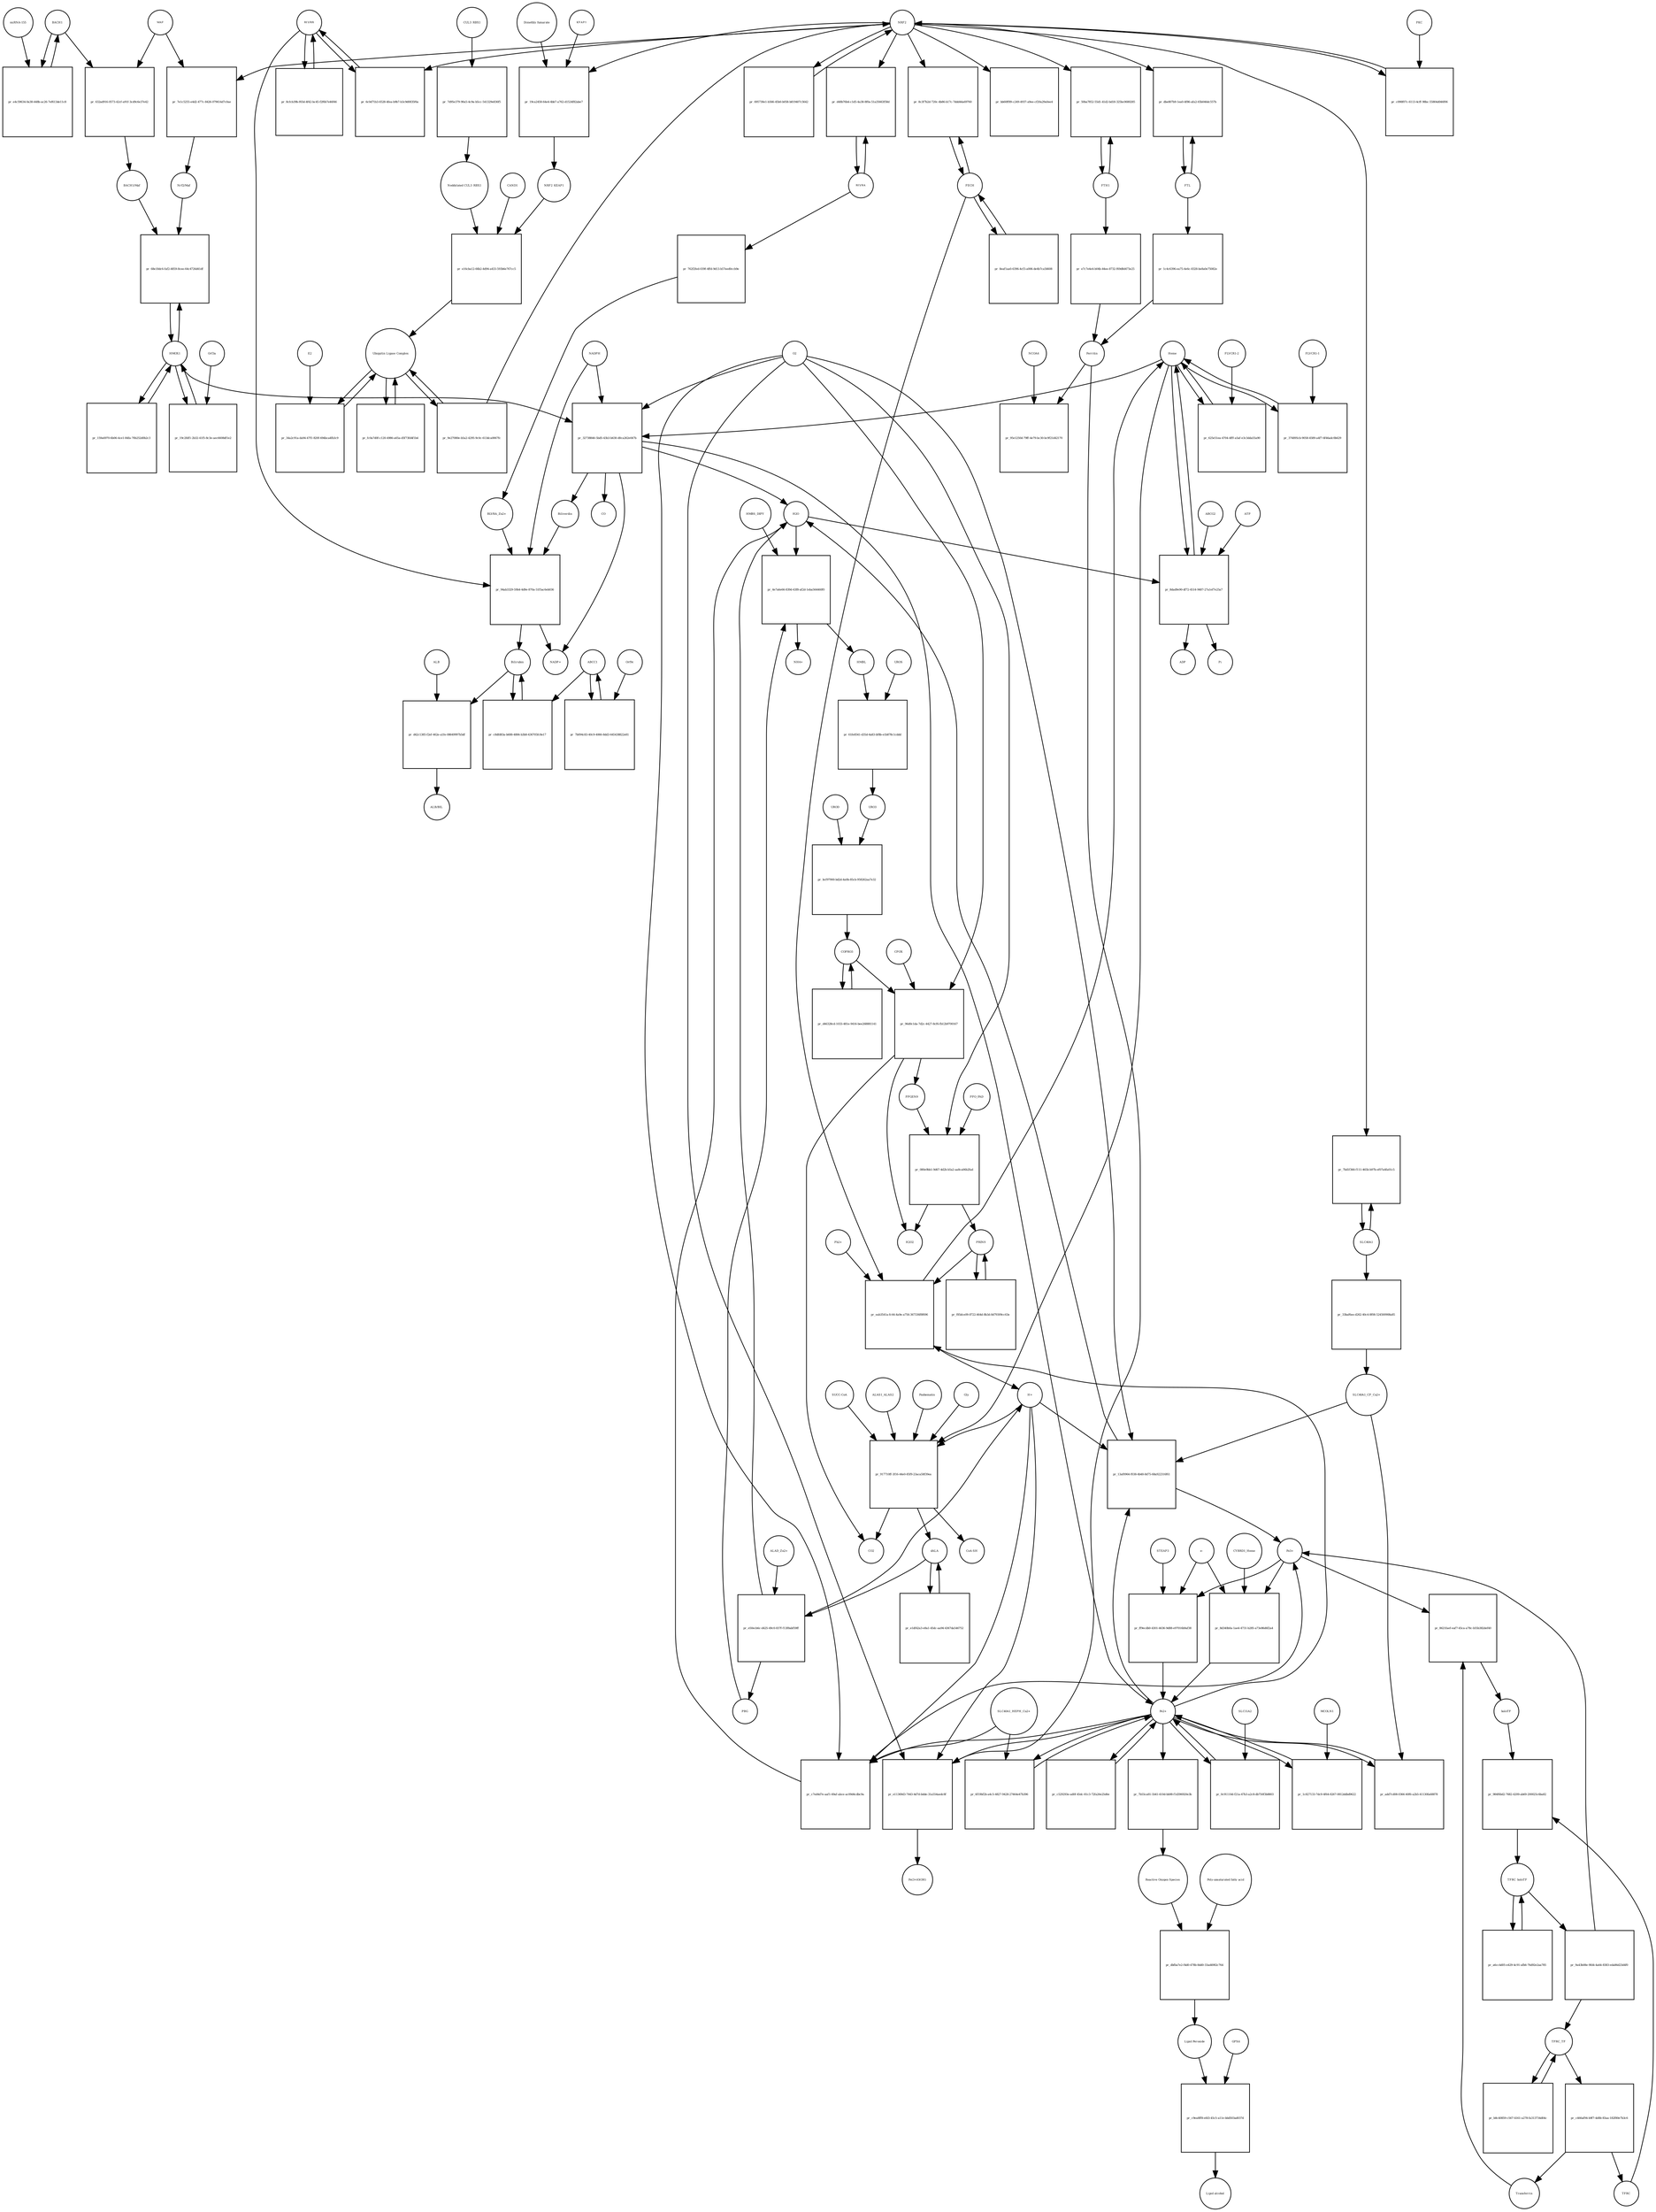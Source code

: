 strict digraph  {
Heme [annotation="urn_miriam_obo.chebi_CHEBI%3A30413", bipartite=0, cls="simple chemical", fontsize=4, label=Heme, shape=circle];
"pr_32738846-5bd5-43b3-b630-d0ca262e047b" [annotation="", bipartite=1, cls=process, fontsize=4, label="pr_32738846-5bd5-43b3-b630-d0ca262e047b", shape=square];
Biliverdin [annotation="urn_miriam_obo.chebi_CHEBI%3A17033", bipartite=0, cls="simple chemical", fontsize=4, label=Biliverdin, shape=circle];
HMOX1 [annotation=urn_miriam_uniprot_P09601, bipartite=0, cls=macromolecule, fontsize=4, label=HMOX1, shape=circle];
O2 [annotation="urn_miriam_obo.chebi_CHEBI%3A15379", bipartite=0, cls="simple chemical", fontsize=4, label=O2, shape=circle];
NADPH [annotation="urn_miriam_obo.chebi_CHEBI%3A16474", bipartite=0, cls="simple chemical", fontsize=4, label=NADPH, shape=circle];
H2O [annotation="urn_miriam_obo.chebi_CHEBI%3A15377", bipartite=0, cls="simple chemical", fontsize=4, label=H2O, shape=circle];
"Fe2+" [annotation="urn_miriam_obo.chebi_CHEBI%3A29033", bipartite=0, cls="simple chemical", fontsize=4, label="Fe2+", shape=circle];
"NADP+" [annotation="urn_miriam_obo.chebi_CHEBI%3A18009", bipartite=0, cls="simple chemical", fontsize=4, label="NADP+", shape=circle];
CO [annotation="urn_miriam_obo.chebi_CHEBI%3A17245", bipartite=0, cls="simple chemical", fontsize=4, label=CO, shape=circle];
"pr_625e51ea-4704-4fff-a5af-e3c3dda55a90" [annotation="", bipartite=1, cls=process, fontsize=4, label="pr_625e51ea-4704-4fff-a5af-e3c3dda55a90", shape=square];
"FLVCR1-2" [annotation=urn_miriam_uniprot_Q9Y5Y0, bipartite=0, cls=macromolecule, fontsize=4, label="FLVCR1-2", shape=circle];
"pr_94ab3329-59b4-4d9e-870a-51f5ac6eb036" [annotation="", bipartite=1, cls=process, fontsize=4, label="pr_94ab3329-59b4-4d9e-870a-51f5ac6eb036", shape=square];
Bilirubin [annotation="urn_miriam_obo.chebi_CHEBI%3A16990", bipartite=0, cls="simple chemical", fontsize=4, label=Bilirubin, shape=circle];
BLVRB [annotation=urn_miriam_uniprot_P30043, bipartite=0, cls=macromolecule, fontsize=4, label=BLVRB, shape=circle];
"BLVRA_Zn2+" [annotation="urn_miriam_obo.chebi_CHEBI%3A29805|urn_miriam_uniprot_P53004", bipartite=0, cls=complex, fontsize=4, label="BLVRA_Zn2+", shape=circle];
"pr_c8dfd83a-b688-4884-b3b8-436705fc8e17" [annotation="", bipartite=1, cls=process, fontsize=4, label="pr_c8dfd83a-b688-4884-b3b8-436705fc8e17", shape=square];
ABCC1 [annotation=urn_miriam_uniprot_P02768, bipartite=0, cls=macromolecule, fontsize=4, label=ABCC1, shape=circle];
"pr_d42c1385-f2ef-462e-a1fe-08649997b5df" [annotation="", bipartite=1, cls=process, fontsize=4, label="pr_d42c1385-f2ef-462e-a1fe-08649997b5df", shape=square];
ALB [annotation=urn_miriam_uniprot_P02768, bipartite=0, cls=macromolecule, fontsize=4, label=ALB, shape=circle];
"ALB/BIL" [annotation="urn_miriam_uniprot_P02768|urn_miriam_obo.chebi_CHEBI%3A16990", bipartite=0, cls=complex, fontsize=4, label="ALB/BIL", shape=circle];
NRF2 [annotation="", bipartite=0, cls=macromolecule, fontsize=4, label=NRF2, shape=circle];
"pr_7e1c5255-e4d2-477c-8426-079614d7c0ae" [annotation="", bipartite=1, cls=process, fontsize=4, label="pr_7e1c5255-e4d2-477c-8426-079614d7c0ae", shape=square];
MAF [annotation=urn_miriam_uniprot_O75444, bipartite=0, cls=macromolecule, fontsize=4, label=MAF, shape=circle];
"Nrf2/Maf" [annotation="", bipartite=0, cls=complex, fontsize=4, label="Nrf2/Maf", shape=circle];
"pr_632ad916-0573-42cf-a91f-3cd9c6e37e42" [annotation="", bipartite=1, cls=process, fontsize=4, label="pr_632ad916-0573-42cf-a91f-3cd9c6e37e42", shape=square];
BACH1 [annotation=urn_miriam_uniprot_O14867, bipartite=0, cls=macromolecule, fontsize=4, label=BACH1, shape=circle];
"BACH1/Maf" [annotation="", bipartite=0, cls=complex, fontsize=4, label="BACH1/Maf", shape=circle];
"pr_e4c59634-0a38-448b-ac26-7ef613de11c8" [annotation="", bipartite=1, cls=process, fontsize=4, label="pr_e4c59634-0a38-448b-ac26-7ef613de11c8", shape=square];
"miRNA-155" [annotation=urn_miriam_ncbigene_406947, bipartite=0, cls="nucleic acid feature", fontsize=4, label="miRNA-155", shape=circle];
"pr_68e18dc6-faf2-4859-8cee-64c4726d41df" [annotation="", bipartite=1, cls=process, fontsize=4, label="pr_68e18dc6-faf2-4859-8cee-64c4726d41df", shape=square];
PRIN9 [annotation="urn_miriam_obo.chebi_CHEBI%3A15430", bipartite=0, cls="simple chemical", fontsize=4, label=PRIN9, shape=circle];
"pr_eab3541a-fc44-4a9e-a756-367336f8f696" [annotation="", bipartite=1, cls=process, fontsize=4, label="pr_eab3541a-fc44-4a9e-a756-367336f8f696", shape=square];
FECH [annotation=urn_miriam_uniprot_P22830, bipartite=0, cls=macromolecule, fontsize=4, label=FECH, shape=circle];
"Pb2+" [annotation="urn_miriam_obo.chebi_CHEBI%3A27889", bipartite=0, cls="simple chemical", fontsize=4, label="Pb2+", shape=circle];
"H+" [annotation="urn_miriam_obo.chebi_CHEBI%3A15378", bipartite=0, cls="simple chemical", fontsize=4, label="H+", shape=circle];
"SUCC-CoA" [annotation="urn_miriam_obo.chebi_CHEBI%3A57292", bipartite=0, cls="simple chemical", fontsize=4, label="SUCC-CoA", shape=circle];
"pr_917710ff-3f16-44e0-85f9-23aca58f39ea" [annotation="", bipartite=1, cls=process, fontsize=4, label="pr_917710ff-3f16-44e0-85f9-23aca58f39ea", shape=square];
dALA [annotation="urn_miriam_obo.chebi_CHEBI%3A356416", bipartite=0, cls="simple chemical", fontsize=4, label=dALA, shape=circle];
ALAS1_ALAS2 [annotation="urn_miriam_uniprot_P13196|urn_miriam_uniprot_P22557", bipartite=0, cls=complex, fontsize=4, label=ALAS1_ALAS2, shape=circle];
Panhematin [annotation="urn_miriam_obo.chebi_CHEBI%3A50385", bipartite=0, cls="simple chemical", fontsize=4, label=Panhematin, shape=circle];
Gly [annotation="urn_miriam_obo.chebi_CHEBI%3A57305", bipartite=0, cls="simple chemical", fontsize=4, label=Gly, shape=circle];
"CoA-SH" [annotation="urn_miriam_obo.chebi_CHEBI%3A15346", bipartite=0, cls="simple chemical", fontsize=4, label="CoA-SH", shape=circle];
CO2 [annotation="urn_miriam_obo.chebi_CHEBI%3A16526", bipartite=0, cls="simple chemical", fontsize=4, label=CO2, shape=circle];
"pr_19ca2458-64e4-4bb7-a762-d1524f82abe7" [annotation="", bipartite=1, cls=process, fontsize=4, label="pr_19ca2458-64e4-4bb7-a762-d1524f82abe7", shape=square];
KEAP1 [annotation=urn_miriam_uniprot_Q14145, bipartite=0, cls=macromolecule, fontsize=4, label=KEAP1, shape=circle];
NRF2_KEAP1 [annotation="urn_miriam_uniprot_Q14145|urn_miriam_uniprot_Q16236", bipartite=0, cls=complex, fontsize=4, label=NRF2_KEAP1, shape=circle];
"Dimethly fumarate" [annotation="urn_miriam_obo.chebi_CHEBI%3A76004", bipartite=0, cls="simple chemical", fontsize=4, label="Dimethly fumarate", shape=circle];
"Ubiquitin Ligase Complex" [annotation="urn_miriam_uniprot_Q14145|urn_miriam_uniprot_Q15843|urn_miriam_uniprot_Q13618|urn_miriam_uniprot_P62877|urn_miriam_uniprot_Q16236|urn_miriam_uniprot_P0CG48|urn_miriam_pubmed_19940261|urn_miriam_interpro_IPR000608", bipartite=0, cls=complex, fontsize=4, label="Ubiquitin Ligase Complex", shape=circle];
"pr_fc0a7d0f-c120-4986-a65a-d5f73fd4f1b4" [annotation="", bipartite=1, cls=process, fontsize=4, label="pr_fc0a7d0f-c120-4986-a65a-d5f73fd4f1b4", shape=square];
"pr_e50ecb6c-d425-49c0-837f-f13f8abf59ff" [annotation="", bipartite=1, cls=process, fontsize=4, label="pr_e50ecb6c-d425-49c0-837f-f13f8abf59ff", shape=square];
PBG [annotation="urn_miriam_obo.chebi_CHEBI%3A58126", bipartite=0, cls="simple chemical", fontsize=4, label=PBG, shape=circle];
"ALAD_Zn2+" [annotation="urn_miriam_uniprot_P13716|urn_miriam_obo.chebi_CHEBI%3A29105", bipartite=0, cls=complex, fontsize=4, label="ALAD_Zn2+", shape=circle];
"pr_4e7a6e66-839d-43f8-af2d-1eba564460f0" [annotation="", bipartite=1, cls=process, fontsize=4, label="pr_4e7a6e66-839d-43f8-af2d-1eba564460f0", shape=square];
HMBL [annotation="urn_miriam_obo.chebi_CHEBI%3A57845", bipartite=0, cls="simple chemical", fontsize=4, label=HMBL, shape=circle];
HMBS_DIPY [annotation="urn_miriam_obo.chebi_CHEBI%3A36319|urn_miriam_uniprot_P08397", bipartite=0, cls=complex, fontsize=4, label=HMBS_DIPY, shape=circle];
"NH4+" [annotation="urn_miriam_obo.chebi_CHEBI%3A28938", bipartite=0, cls="simple chemical", fontsize=4, label="NH4+", shape=circle];
"pr_61fe8541-d35d-4a83-bf8b-e1b878c1cddd" [annotation="", bipartite=1, cls=process, fontsize=4, label="pr_61fe8541-d35d-4a83-bf8b-e1b878c1cddd", shape=square];
URO3 [annotation="urn_miriam_obo.chebi_CHEBI%3A15437", bipartite=0, cls="simple chemical", fontsize=4, label=URO3, shape=circle];
UROS [annotation=urn_miriam_uniprot_P10746, bipartite=0, cls=macromolecule, fontsize=4, label=UROS, shape=circle];
"pr_bcf97900-bd2d-4a0b-85cb-958262aa7e32" [annotation="", bipartite=1, cls=process, fontsize=4, label="pr_bcf97900-bd2d-4a0b-85cb-958262aa7e32", shape=square];
COPRO3 [annotation="urn_miriam_obo.chebi_CHEBI%3A15439", bipartite=0, cls="simple chemical", fontsize=4, label=COPRO3, shape=circle];
UROD [annotation=urn_miriam_uniprot_P06132, bipartite=0, cls=macromolecule, fontsize=4, label=UROD, shape=circle];
"pr_96d0c1da-7d2c-4427-8cf6-fb12b9700167" [annotation="", bipartite=1, cls=process, fontsize=4, label="pr_96d0c1da-7d2c-4427-8cf6-fb12b9700167", shape=square];
PPGEN9 [annotation="urn_miriam_obo.chebi_CHEBI%3A15435", bipartite=0, cls="simple chemical", fontsize=4, label=PPGEN9, shape=circle];
CPOX [annotation=urn_miriam_uniprot_P36551, bipartite=0, cls=macromolecule, fontsize=4, label=CPOX, shape=circle];
H2O2 [annotation="urn_miriam_obo.chebi_CHEBI%3A16240", bipartite=0, cls="simple chemical", fontsize=4, label=H2O2, shape=circle];
"pr_080e9bb1-9d67-4d2b-b5a2-aa8ca06b2fad" [annotation="", bipartite=1, cls=process, fontsize=4, label="pr_080e9bb1-9d67-4d2b-b5a2-aa8ca06b2fad", shape=square];
PPO_FAD [annotation="urn_miriam_obo.chebi_CHEBI%3A16238|urn_miriam_uniprot_P50336", bipartite=0, cls=complex, fontsize=4, label=PPO_FAD, shape=circle];
"pr_695730e1-b566-45b0-b058-b819407c5642" [annotation="", bipartite=1, cls=process, fontsize=4, label="pr_695730e1-b566-45b0-b058-b819407c5642", shape=square];
"pr_e1df42a3-e8a1-45dc-aa94-4367da546752" [annotation="", bipartite=1, cls="uncertain process", fontsize=4, label="pr_e1df42a3-e8a1-45dc-aa94-4367da546752", shape=square];
"pr_d46328cd-1033-481e-9416-bee268881141" [annotation="", bipartite=1, cls="uncertain process", fontsize=4, label="pr_d46328cd-1033-481e-9416-bee268881141", shape=square];
"pr_f85dce09-8722-464d-8b3d-8d79309cc63e" [annotation="", bipartite=1, cls="uncertain process", fontsize=4, label="pr_f85dce09-8722-464d-8b3d-8d79309cc63e", shape=square];
"Poly-unsaturated fatty acid" [annotation="urn_miriam_obo.chebi_CHEBI%3A26208", bipartite=0, cls="simple chemical", fontsize=4, label="Poly-unsaturated fatty acid", shape=circle];
"pr_dbfba7e2-f4d0-478b-8dd0-33ad4982c764" [annotation="", bipartite=1, cls=process, fontsize=4, label="pr_dbfba7e2-f4d0-478b-8dd0-33ad4982c764", shape=square];
"Lipid Peroxide" [annotation="urn_miriam_obo.chebi_CHEBI%3A61051", bipartite=0, cls="simple chemical", fontsize=4, label="Lipid Peroxide", shape=circle];
"Reactive Oxygen Species" [annotation="urn_miriam_obo.chebi_CHEBI%3A26523", bipartite=0, cls="simple chemical", fontsize=4, label="Reactive Oxygen Species", shape=circle];
"pr_e11369d3-7443-4d7d-bdde-31a554aedc8f" [annotation="", bipartite=1, cls=process, fontsize=4, label="pr_e11369d3-7443-4d7d-bdde-31a554aedc8f", shape=square];
"Fe(3+)O(OH)" [annotation="urn_miriam_obo.chebi_CHEBI%3A78619", bipartite=0, cls="simple chemical", fontsize=4, label="Fe(3+)O(OH)", shape=circle];
Ferritin [annotation=urn_miriam_uniprot_P02794, bipartite=0, cls=complex, fontsize=4, label=Ferritin, shape=circle];
"pr_add7cd08-0366-40f6-a2b5-41130fa68878" [annotation="", bipartite=1, cls=process, fontsize=4, label="pr_add7cd08-0366-40f6-a2b5-41130fa68878", shape=square];
"SLC40A1_CP_Cu2+" [annotation="urn_miriam_uniprot_P00450|urn_miriam_uniprot_Q9NP59|urn_miriam_obo.chebi_CHEBI%3A29036", bipartite=0, cls=complex, fontsize=4, label="SLC40A1_CP_Cu2+", shape=circle];
"pr_13af0964-f038-4b48-8d75-68a922316f61" [annotation="", bipartite=1, cls=process, fontsize=4, label="pr_13af0964-f038-4b48-8d75-68a922316f61", shape=square];
"Fe3+" [annotation="urn_miriam_obo.chebi_CHEBI%3A29034", bipartite=0, cls="simple chemical", fontsize=4, label="Fe3+", shape=circle];
SLC40A1 [annotation=urn_miriam_ncbigene_30061, bipartite=0, cls="nucleic acid feature", fontsize=4, label=SLC40A1, shape=circle];
"pr_7bd1f366-f111-465b-b97b-ef07a4fa01c5" [annotation="", bipartite=1, cls=process, fontsize=4, label="pr_7bd1f366-f111-465b-b97b-ef07a4fa01c5", shape=square];
FTH1 [annotation=urn_miriam_ncbigene_2495, bipartite=0, cls="nucleic acid feature", fontsize=4, label=FTH1, shape=circle];
"pr_50ba7852-55d1-41d2-bd18-325bc0680285" [annotation="", bipartite=1, cls=process, fontsize=4, label="pr_50ba7852-55d1-41d2-bd18-325bc0680285", shape=square];
FTL [annotation=urn_miriam_ncbigene_2512, bipartite=0, cls="nucleic acid feature", fontsize=4, label=FTL, shape=circle];
"pr_dbe807b9-1ea0-4f86-afa2-65b046dc557b" [annotation="", bipartite=1, cls=process, fontsize=4, label="pr_dbe807b9-1ea0-4f86-afa2-65b046dc557b", shape=square];
"pr_e7c7e4e4-b04b-44ee-8732-f69d8d473e25" [annotation="", bipartite=1, cls=process, fontsize=4, label="pr_e7c7e4e4-b04b-44ee-8732-f69d8d473e25", shape=square];
"pr_1c4c6396-ea75-4e6c-8328-be8a0e75082e" [annotation="", bipartite=1, cls=process, fontsize=4, label="pr_1c4c6396-ea75-4e6c-8328-be8a0e75082e", shape=square];
"pr_8c3f7b2d-720c-4b86-b17c-7ddd44a69760" [annotation="", bipartite=1, cls=process, fontsize=4, label="pr_8c3f7b2d-720c-4b86-b17c-7ddd44a69760", shape=square];
"pr_8eaf1aa0-6396-4cf3-a006-de4b7ca56608" [annotation="", bipartite=1, cls=process, fontsize=4, label="pr_8eaf1aa0-6396-4cf3-a006-de4b7ca56608", shape=square];
"pr_159a6970-6b06-4ce1-84fa-70b252d0b2c3" [annotation="", bipartite=1, cls=process, fontsize=4, label="pr_159a6970-6b06-4ce1-84fa-70b252d0b2c3", shape=square];
BLVRA [annotation=urn_miriam_ncbigene_644, bipartite=0, cls="nucleic acid feature", fontsize=4, label=BLVRA, shape=circle];
"pr_d48b76b4-c1d5-4a38-8f0a-51a35663f58d" [annotation="", bipartite=1, cls=process, fontsize=4, label="pr_d48b76b4-c1d5-4a38-8f0a-51a35663f58d", shape=square];
"pr_6c0d71b3-6528-4fea-b9b7-b3c9d0835f6a" [annotation="", bipartite=1, cls=process, fontsize=4, label="pr_6c0d71b3-6528-4fea-b9b7-b3c9d0835f6a", shape=square];
"pr_8cfcb39b-f65d-4f42-bc45-f2f6b7e46f46" [annotation="", bipartite=1, cls=process, fontsize=4, label="pr_8cfcb39b-f65d-4f42-bc45-f2f6b7e46f46", shape=square];
"pr_762f2fed-039f-4ffd-9d13-b57eed0ccb9e" [annotation="", bipartite=1, cls=process, fontsize=4, label="pr_762f2fed-039f-4ffd-9d13-b57eed0ccb9e", shape=square];
"pr_33baf6ee-d262-40c4-8f08-524500908a85" [annotation="", bipartite=1, cls=process, fontsize=4, label="pr_33baf6ee-d262-40c4-8f08-524500908a85", shape=square];
"pr_95e1250d-79ff-4e79-bc30-bc9f21d42170" [annotation="", bipartite=1, cls=process, fontsize=4, label="pr_95e1250d-79ff-4e79-bc30-bc9f21d42170", shape=square];
NCOA4 [annotation=urn_miriam_uniprot_Q13772, bipartite=0, cls=macromolecule, fontsize=4, label=NCOA4, shape=circle];
"pr_8d340b0a-1ae4-4731-b285-a73e86d6f2a4" [annotation="", bipartite=1, cls=process, fontsize=4, label="pr_8d340b0a-1ae4-4731-b285-a73e86d6f2a4", shape=square];
CYBRD1_Heme [annotation="urn_miriam_uniprot_Q53TN4|urn_miriam_obo.chebi_CHEBI%3A30413", bipartite=0, cls=complex, fontsize=4, label=CYBRD1_Heme, shape=circle];
"e-" [annotation="urn_miriam_obo.chebi_CHEBI%3A10545", bipartite=0, cls="simple chemical", fontsize=4, label="e-", shape=circle];
"pr_0c91110d-f21a-47b3-a2c8-db750f3b8803" [annotation="", bipartite=1, cls=process, fontsize=4, label="pr_0c91110d-f21a-47b3-a2c8-db750f3b8803", shape=square];
SLC11A2 [annotation=urn_miriam_uniprot_P49281, bipartite=0, cls=macromolecule, fontsize=4, label=SLC11A2, shape=circle];
"pr_c9ea8ff8-efd3-45c5-a11e-bbd503ad037d" [annotation="", bipartite=1, cls=process, fontsize=4, label="pr_c9ea8ff8-efd3-45c5-a11e-bbd503ad037d", shape=square];
"Lipid alcohol" [annotation="urn_miriam_obo.chebi_CHEBI%3A24026", bipartite=0, cls="simple chemical", fontsize=4, label="Lipid alcohol", shape=circle];
GPX4 [annotation=urn_miriam_uniprot_P36969, bipartite=0, cls=macromolecule, fontsize=4, label=GPX4, shape=circle];
"pr_19c2fdf1-2b32-41f5-8c3e-aec6608df1e2" [annotation="", bipartite=1, cls=process, fontsize=4, label="pr_19c2fdf1-2b32-41f5-8c3e-aec6608df1e2", shape=square];
Orf3a [annotation=urn_miriam_ncbiprotein_BCD58754, bipartite=0, cls=macromolecule, fontsize=4, label=Orf3a, shape=circle];
"pr_7b55ca81-1b41-410d-bb98-f1d396920e3b" [annotation="", bipartite=1, cls=process, fontsize=4, label="pr_7b55ca81-1b41-410d-bb98-f1d396920e3b", shape=square];
"pr_7b094c83-40c9-4066-8dd3-445438822e81" [annotation="", bipartite=1, cls=process, fontsize=4, label="pr_7b094c83-40c9-4066-8dd3-445438822e81", shape=square];
Orf9c [annotation="", bipartite=0, cls=macromolecule, fontsize=4, label=Orf9c, shape=circle];
CUL3_RBX1 [annotation="urn_miriam_uniprot_Q13618|urn_miriam_uniprot_P62877", bipartite=0, cls=complex, fontsize=4, label=CUL3_RBX1, shape=circle];
"pr_7d95e379-90a5-4c9a-b5cc-541329e836f5" [annotation="", bipartite=1, cls=process, fontsize=4, label="pr_7d95e379-90a5-4c9a-b5cc-541329e836f5", shape=square];
"Neddylated CUL3_RBX1" [annotation="urn_miriam_uniprot_Q15843|urn_miriam_uniprot_Q13618|urn_miriam_uniprot_P62877", bipartite=0, cls=complex, fontsize=4, label="Neddylated CUL3_RBX1", shape=circle];
"pr_bb60ff89-c249-4937-a9ee-cf20a29a0ee4" [annotation="", bipartite=1, cls=process, fontsize=4, label="pr_bb60ff89-c249-4937-a9ee-cf20a29a0ee4", shape=square];
"pr_e16cba12-66b2-4d94-a433-593b6e767cc5" [annotation="", bipartite=1, cls=process, fontsize=4, label="pr_e16cba12-66b2-4d94-a433-593b6e767cc5", shape=square];
CAND1 [annotation=urn_miriam_uniprot_Q86VP6, bipartite=0, cls=macromolecule, fontsize=4, label=CAND1, shape=circle];
E2 [annotation=urn_miriam_interpro_IPR000608, bipartite=0, cls=macromolecule, fontsize=4, label=E2, shape=circle];
"pr_34a2c91a-da94-47f1-820f-694bca4fb3c9" [annotation="", bipartite=1, cls=process, fontsize=4, label="pr_34a2c91a-da94-47f1-820f-694bca4fb3c9", shape=square];
"pr_c098f07c-6113-4cff-98bc-55804d046f06" [annotation="", bipartite=1, cls=process, fontsize=4, label="pr_c098f07c-6113-4cff-98bc-55804d046f06", shape=square];
PKC [annotation="urn_miriam_pubmed_12198130|urn_miriam_interpro_IPR012233", bipartite=0, cls=macromolecule, fontsize=4, label=PKC, shape=circle];
"pr_374895cb-9058-4589-a4f7-6f46adc0b629" [annotation="", bipartite=1, cls=process, fontsize=4, label="pr_374895cb-9058-4589-a4f7-6f46adc0b629", shape=square];
"FLVCR1-1" [annotation=urn_miriam_uniprot_Q9Y5Y0, bipartite=0, cls=macromolecule, fontsize=4, label="FLVCR1-1", shape=circle];
"pr_8dad9e90-df72-4514-9487-27a1ef7e25a7" [annotation="", bipartite=1, cls=process, fontsize=4, label="pr_8dad9e90-df72-4514-9487-27a1ef7e25a7", shape=square];
ABCG2 [annotation=urn_miriam_uniprot_Q9UNQ0, bipartite=0, cls="macromolecule multimer", fontsize=4, label=ABCG2, shape=circle];
ATP [annotation="urn_miriam_obo.chebi_CHEBI%3A30616", bipartite=0, cls="simple chemical", fontsize=4, label=ATP, shape=circle];
Pi [annotation="urn_miriam_obo.chebi_CHEBI%3A18367", bipartite=0, cls="simple chemical", fontsize=4, label=Pi, shape=circle];
ADP [annotation="urn_miriam_obo.chebi_CHEBI%3A456216", bipartite=0, cls="simple chemical", fontsize=4, label=ADP, shape=circle];
"pr_6f19bf2b-a4c5-4827-9428-27464e47b396" [annotation="", bipartite=1, cls=process, fontsize=4, label="pr_6f19bf2b-a4c5-4827-9428-27464e47b396", shape=square];
"SLC40A1_HEPH_Cu2+" [annotation="urn_miriam_uniprot_Q9BQS7|urn_miriam_uniprot_Q9NP59|urn_miriam_obo.chebi_CHEBI%3A28694", bipartite=0, cls=complex, fontsize=4, label="SLC40A1_HEPH_Cu2+", shape=circle];
"pr_c7ed4d7e-aaf1-49af-abce-ac09d4cdbc9a" [annotation="", bipartite=1, cls=process, fontsize=4, label="pr_c7ed4d7e-aaf1-49af-abce-ac09d4cdbc9a", shape=square];
"pr_8621faef-eaf7-45ca-a78c-b55b382def40" [annotation="", bipartite=1, cls=process, fontsize=4, label="pr_8621faef-eaf7-45ca-a78c-b55b382def40", shape=square];
Transferrin [annotation=urn_miriam_uniprot_P02787, bipartite=0, cls=macromolecule, fontsize=4, label=Transferrin, shape=circle];
holoTF [annotation="urn_miriam_uniprot_P02787|urn_miriam_obo.chebi_CHEBI%3A29034", bipartite=0, cls=complex, fontsize=4, label=holoTF, shape=circle];
TFRC [annotation=urn_miriam_uniprot_P02786, bipartite=0, cls="macromolecule multimer", fontsize=4, label=TFRC, shape=circle];
"pr_984f6bd2-7682-4209-ab69-200025c6ba82" [annotation="", bipartite=1, cls=process, fontsize=4, label="pr_984f6bd2-7682-4209-ab69-200025c6ba82", shape=square];
TFRC_holoTF [annotation="urn_miriam_uniprot_P02787|urn_miriam_obo.chebi_CHEBI%3A29034|urn_miriam_uniprot_P02786", bipartite=0, cls=complex, fontsize=4, label=TFRC_holoTF, shape=circle];
"pr_a6cc4d05-e429-4c91-afb6-76d92e2aa785" [annotation="", bipartite=1, cls=process, fontsize=4, label="pr_a6cc4d05-e429-4c91-afb6-76d92e2aa785", shape=square];
"pr_9a43b08e-9fd4-4a64-8383-eda86d23d4f0" [annotation="", bipartite=1, cls=process, fontsize=4, label="pr_9a43b08e-9fd4-4a64-8383-eda86d23d4f0", shape=square];
TFRC_TF [annotation="urn_miriam_uniprot_P02787|urn_miriam_uniprot_P02786", bipartite=0, cls=complex, fontsize=4, label=TFRC_TF, shape=circle];
"pr_ff9ecdb0-4301-4636-9d88-e97016b9af38" [annotation="", bipartite=1, cls=process, fontsize=4, label="pr_ff9ecdb0-4301-4636-9d88-e97016b9af38", shape=square];
STEAP3 [annotation=urn_miriam_uniprot_Q658P3, bipartite=0, cls=macromolecule, fontsize=4, label=STEAP3, shape=circle];
"pr_1c827133-7dc9-4f64-8267-0812ddbd9622" [annotation="", bipartite=1, cls=process, fontsize=4, label="pr_1c827133-7dc9-4f64-8267-0812ddbd9622", shape=square];
MCOLN1 [annotation=urn_miriam_uniprot_Q9GZU1, bipartite=0, cls=macromolecule, fontsize=4, label=MCOLN1, shape=circle];
"pr_c529293e-ad0f-45dc-81c3-72fa26e25d6e" [annotation="", bipartite=1, cls=process, fontsize=4, label="pr_c529293e-ad0f-45dc-81c3-72fa26e25d6e", shape=square];
"pr_b8c40859-c567-4161-a278-fa313734d04c" [annotation="", bipartite=1, cls=process, fontsize=4, label="pr_b8c40859-c567-4161-a278-fa313734d04c", shape=square];
"pr_c466af94-b9f7-4d0b-83aa-182f80e7b3c6" [annotation="", bipartite=1, cls=process, fontsize=4, label="pr_c466af94-b9f7-4d0b-83aa-182f80e7b3c6", shape=square];
"pr_9e27080e-b5a2-4295-9c0c-613dca0067fc" [annotation="", bipartite=1, cls=process, fontsize=4, label="pr_9e27080e-b5a2-4295-9c0c-613dca0067fc", shape=square];
Heme -> "pr_32738846-5bd5-43b3-b630-d0ca262e047b"  [annotation="", interaction_type=consumption];
Heme -> "pr_625e51ea-4704-4fff-a5af-e3c3dda55a90"  [annotation="", interaction_type=consumption];
Heme -> "pr_917710ff-3f16-44e0-85f9-23aca58f39ea"  [annotation=urn_miriam_pubmed_25446301, interaction_type=inhibition];
Heme -> "pr_374895cb-9058-4589-a4f7-6f46adc0b629"  [annotation="", interaction_type=consumption];
Heme -> "pr_8dad9e90-df72-4514-9487-27a1ef7e25a7"  [annotation="", interaction_type=consumption];
"pr_32738846-5bd5-43b3-b630-d0ca262e047b" -> Biliverdin  [annotation="", interaction_type=production];
"pr_32738846-5bd5-43b3-b630-d0ca262e047b" -> H2O  [annotation="", interaction_type=production];
"pr_32738846-5bd5-43b3-b630-d0ca262e047b" -> "Fe2+"  [annotation="", interaction_type=production];
"pr_32738846-5bd5-43b3-b630-d0ca262e047b" -> "NADP+"  [annotation="", interaction_type=production];
"pr_32738846-5bd5-43b3-b630-d0ca262e047b" -> CO  [annotation="", interaction_type=production];
Biliverdin -> "pr_94ab3329-59b4-4d9e-870a-51f5ac6eb036"  [annotation="", interaction_type=consumption];
HMOX1 -> "pr_32738846-5bd5-43b3-b630-d0ca262e047b"  [annotation="", interaction_type=catalysis];
HMOX1 -> "pr_68e18dc6-faf2-4859-8cee-64c4726d41df"  [annotation="", interaction_type=consumption];
HMOX1 -> "pr_159a6970-6b06-4ce1-84fa-70b252d0b2c3"  [annotation="", interaction_type=consumption];
HMOX1 -> "pr_19c2fdf1-2b32-41f5-8c3e-aec6608df1e2"  [annotation="", interaction_type=consumption];
O2 -> "pr_32738846-5bd5-43b3-b630-d0ca262e047b"  [annotation="", interaction_type=consumption];
O2 -> "pr_96d0c1da-7d2c-4427-8cf6-fb12b9700167"  [annotation="", interaction_type=consumption];
O2 -> "pr_080e9bb1-9d67-4d2b-b5a2-aa8ca06b2fad"  [annotation="", interaction_type=consumption];
O2 -> "pr_e11369d3-7443-4d7d-bdde-31a554aedc8f"  [annotation="", interaction_type=consumption];
O2 -> "pr_13af0964-f038-4b48-8d75-68a922316f61"  [annotation="", interaction_type=consumption];
O2 -> "pr_c7ed4d7e-aaf1-49af-abce-ac09d4cdbc9a"  [annotation="", interaction_type=consumption];
NADPH -> "pr_32738846-5bd5-43b3-b630-d0ca262e047b"  [annotation="", interaction_type=consumption];
NADPH -> "pr_94ab3329-59b4-4d9e-870a-51f5ac6eb036"  [annotation="", interaction_type=consumption];
H2O -> "pr_4e7a6e66-839d-43f8-af2d-1eba564460f0"  [annotation="", interaction_type=consumption];
H2O -> "pr_8dad9e90-df72-4514-9487-27a1ef7e25a7"  [annotation="", interaction_type=consumption];
"Fe2+" -> "pr_eab3541a-fc44-4a9e-a756-367336f8f696"  [annotation="", interaction_type=consumption];
"Fe2+" -> "pr_e11369d3-7443-4d7d-bdde-31a554aedc8f"  [annotation="", interaction_type=consumption];
"Fe2+" -> "pr_add7cd08-0366-40f6-a2b5-41130fa68878"  [annotation="", interaction_type=consumption];
"Fe2+" -> "pr_13af0964-f038-4b48-8d75-68a922316f61"  [annotation="", interaction_type=consumption];
"Fe2+" -> "pr_0c91110d-f21a-47b3-a2c8-db750f3b8803"  [annotation="", interaction_type=consumption];
"Fe2+" -> "pr_7b55ca81-1b41-410d-bb98-f1d396920e3b"  [annotation="urn_miriam_pubmed_26794443|urn_miriam_pubmed_30692038", interaction_type=catalysis];
"Fe2+" -> "pr_6f19bf2b-a4c5-4827-9428-27464e47b396"  [annotation="", interaction_type=consumption];
"Fe2+" -> "pr_c7ed4d7e-aaf1-49af-abce-ac09d4cdbc9a"  [annotation="", interaction_type=consumption];
"Fe2+" -> "pr_1c827133-7dc9-4f64-8267-0812ddbd9622"  [annotation="", interaction_type=consumption];
"Fe2+" -> "pr_c529293e-ad0f-45dc-81c3-72fa26e25d6e"  [annotation="", interaction_type=consumption];
"pr_625e51ea-4704-4fff-a5af-e3c3dda55a90" -> Heme  [annotation="", interaction_type=production];
"FLVCR1-2" -> "pr_625e51ea-4704-4fff-a5af-e3c3dda55a90"  [annotation="", interaction_type=catalysis];
"pr_94ab3329-59b4-4d9e-870a-51f5ac6eb036" -> Bilirubin  [annotation="", interaction_type=production];
"pr_94ab3329-59b4-4d9e-870a-51f5ac6eb036" -> "NADP+"  [annotation="", interaction_type=production];
Bilirubin -> "pr_c8dfd83a-b688-4884-b3b8-436705fc8e17"  [annotation="", interaction_type=consumption];
Bilirubin -> "pr_d42c1385-f2ef-462e-a1fe-08649997b5df"  [annotation="", interaction_type=consumption];
BLVRB -> "pr_94ab3329-59b4-4d9e-870a-51f5ac6eb036"  [annotation="", interaction_type=catalysis];
BLVRB -> "pr_6c0d71b3-6528-4fea-b9b7-b3c9d0835f6a"  [annotation="", interaction_type=consumption];
BLVRB -> "pr_8cfcb39b-f65d-4f42-bc45-f2f6b7e46f46"  [annotation="", interaction_type=consumption];
"BLVRA_Zn2+" -> "pr_94ab3329-59b4-4d9e-870a-51f5ac6eb036"  [annotation="", interaction_type=catalysis];
"pr_c8dfd83a-b688-4884-b3b8-436705fc8e17" -> Bilirubin  [annotation="", interaction_type=production];
ABCC1 -> "pr_c8dfd83a-b688-4884-b3b8-436705fc8e17"  [annotation="", interaction_type=catalysis];
ABCC1 -> "pr_7b094c83-40c9-4066-8dd3-445438822e81"  [annotation="", interaction_type=consumption];
"pr_d42c1385-f2ef-462e-a1fe-08649997b5df" -> "ALB/BIL"  [annotation="", interaction_type=production];
ALB -> "pr_d42c1385-f2ef-462e-a1fe-08649997b5df"  [annotation="", interaction_type=consumption];
NRF2 -> "pr_7e1c5255-e4d2-477c-8426-079614d7c0ae"  [annotation="", interaction_type=consumption];
NRF2 -> "pr_19ca2458-64e4-4bb7-a762-d1524f82abe7"  [annotation="", interaction_type=consumption];
NRF2 -> "pr_695730e1-b566-45b0-b058-b819407c5642"  [annotation="", interaction_type=consumption];
NRF2 -> "pr_7bd1f366-f111-465b-b97b-ef07a4fa01c5"  [annotation=urn_miriam_pubmed_30692038, interaction_type=catalysis];
NRF2 -> "pr_50ba7852-55d1-41d2-bd18-325bc0680285"  [annotation=urn_miriam_pubmed_30692038, interaction_type=catalysis];
NRF2 -> "pr_dbe807b9-1ea0-4f86-afa2-65b046dc557b"  [annotation=urn_miriam_pubmed_30692038, interaction_type=catalysis];
NRF2 -> "pr_8c3f7b2d-720c-4b86-b17c-7ddd44a69760"  [annotation="urn_miriam_pubmed_30692038|urn_miriam_pubmed_23766848", interaction_type=catalysis];
NRF2 -> "pr_d48b76b4-c1d5-4a38-8f0a-51a35663f58d"  [annotation=urn_miriam_pubmed_30692038, interaction_type=catalysis];
NRF2 -> "pr_6c0d71b3-6528-4fea-b9b7-b3c9d0835f6a"  [annotation=urn_miriam_pubmed_30692038, interaction_type=catalysis];
NRF2 -> "pr_bb60ff89-c249-4937-a9ee-cf20a29a0ee4"  [annotation="", interaction_type=consumption];
NRF2 -> "pr_c098f07c-6113-4cff-98bc-55804d046f06"  [annotation="", interaction_type=consumption];
"pr_7e1c5255-e4d2-477c-8426-079614d7c0ae" -> "Nrf2/Maf"  [annotation="", interaction_type=production];
MAF -> "pr_7e1c5255-e4d2-477c-8426-079614d7c0ae"  [annotation="", interaction_type=consumption];
MAF -> "pr_632ad916-0573-42cf-a91f-3cd9c6e37e42"  [annotation="", interaction_type=consumption];
"Nrf2/Maf" -> "pr_68e18dc6-faf2-4859-8cee-64c4726d41df"  [annotation="urn_miriam_pubmed_10473555|urn_miriam_pubmed_31827672|urn_miriam_pubmed_30692038|urn_miriam_pubmed_29717933", interaction_type=catalysis];
"pr_632ad916-0573-42cf-a91f-3cd9c6e37e42" -> "BACH1/Maf"  [annotation="", interaction_type=production];
BACH1 -> "pr_632ad916-0573-42cf-a91f-3cd9c6e37e42"  [annotation="", interaction_type=consumption];
BACH1 -> "pr_e4c59634-0a38-448b-ac26-7ef613de11c8"  [annotation="", interaction_type=consumption];
"BACH1/Maf" -> "pr_68e18dc6-faf2-4859-8cee-64c4726d41df"  [annotation="urn_miriam_pubmed_10473555|urn_miriam_pubmed_31827672|urn_miriam_pubmed_30692038|urn_miriam_pubmed_29717933", interaction_type=inhibition];
"pr_e4c59634-0a38-448b-ac26-7ef613de11c8" -> BACH1  [annotation="", interaction_type=production];
"miRNA-155" -> "pr_e4c59634-0a38-448b-ac26-7ef613de11c8"  [annotation="urn_miriam_pubmed_28082120|urn_miriam_pubmed_21982894", interaction_type=inhibition];
"pr_68e18dc6-faf2-4859-8cee-64c4726d41df" -> HMOX1  [annotation="", interaction_type=production];
PRIN9 -> "pr_eab3541a-fc44-4a9e-a756-367336f8f696"  [annotation="", interaction_type=consumption];
PRIN9 -> "pr_f85dce09-8722-464d-8b3d-8d79309cc63e"  [annotation="", interaction_type=consumption];
"pr_eab3541a-fc44-4a9e-a756-367336f8f696" -> Heme  [annotation="", interaction_type=production];
"pr_eab3541a-fc44-4a9e-a756-367336f8f696" -> "H+"  [annotation="", interaction_type=production];
FECH -> "pr_eab3541a-fc44-4a9e-a756-367336f8f696"  [annotation="", interaction_type=catalysis];
FECH -> "pr_8c3f7b2d-720c-4b86-b17c-7ddd44a69760"  [annotation="", interaction_type=consumption];
FECH -> "pr_8eaf1aa0-6396-4cf3-a006-de4b7ca56608"  [annotation="", interaction_type=consumption];
"Pb2+" -> "pr_eab3541a-fc44-4a9e-a756-367336f8f696"  [annotation="", interaction_type=inhibition];
"H+" -> "pr_917710ff-3f16-44e0-85f9-23aca58f39ea"  [annotation="", interaction_type=consumption];
"H+" -> "pr_e11369d3-7443-4d7d-bdde-31a554aedc8f"  [annotation="", interaction_type=consumption];
"H+" -> "pr_13af0964-f038-4b48-8d75-68a922316f61"  [annotation="", interaction_type=consumption];
"H+" -> "pr_c7ed4d7e-aaf1-49af-abce-ac09d4cdbc9a"  [annotation="", interaction_type=consumption];
"SUCC-CoA" -> "pr_917710ff-3f16-44e0-85f9-23aca58f39ea"  [annotation="", interaction_type=consumption];
"pr_917710ff-3f16-44e0-85f9-23aca58f39ea" -> dALA  [annotation="", interaction_type=production];
"pr_917710ff-3f16-44e0-85f9-23aca58f39ea" -> "CoA-SH"  [annotation="", interaction_type=production];
"pr_917710ff-3f16-44e0-85f9-23aca58f39ea" -> CO2  [annotation="", interaction_type=production];
dALA -> "pr_e50ecb6c-d425-49c0-837f-f13f8abf59ff"  [annotation="", interaction_type=consumption];
dALA -> "pr_e1df42a3-e8a1-45dc-aa94-4367da546752"  [annotation="", interaction_type=consumption];
ALAS1_ALAS2 -> "pr_917710ff-3f16-44e0-85f9-23aca58f39ea"  [annotation=urn_miriam_pubmed_25446301, interaction_type=catalysis];
Panhematin -> "pr_917710ff-3f16-44e0-85f9-23aca58f39ea"  [annotation=urn_miriam_pubmed_25446301, interaction_type=inhibition];
Gly -> "pr_917710ff-3f16-44e0-85f9-23aca58f39ea"  [annotation="", interaction_type=consumption];
"pr_19ca2458-64e4-4bb7-a762-d1524f82abe7" -> NRF2_KEAP1  [annotation="", interaction_type=production];
KEAP1 -> "pr_19ca2458-64e4-4bb7-a762-d1524f82abe7"  [annotation="", interaction_type=consumption];
NRF2_KEAP1 -> "pr_e16cba12-66b2-4d94-a433-593b6e767cc5"  [annotation="", interaction_type=consumption];
"Dimethly fumarate" -> "pr_19ca2458-64e4-4bb7-a762-d1524f82abe7"  [annotation="urn_miriam_pubmed_15282312|urn_miriam_pubmed_20486766|urn_miriam_pubmed_31692987|urn_miriam_pubmed_15572695|urn_miriam_pubmed_32132672", interaction_type=inhibition];
"Ubiquitin Ligase Complex" -> "pr_fc0a7d0f-c120-4986-a65a-d5f73fd4f1b4"  [annotation="", interaction_type=consumption];
"Ubiquitin Ligase Complex" -> "pr_34a2c91a-da94-47f1-820f-694bca4fb3c9"  [annotation="", interaction_type=consumption];
"Ubiquitin Ligase Complex" -> "pr_9e27080e-b5a2-4295-9c0c-613dca0067fc"  [annotation="", interaction_type=consumption];
"pr_fc0a7d0f-c120-4986-a65a-d5f73fd4f1b4" -> "Ubiquitin Ligase Complex"  [annotation="", interaction_type=production];
"pr_e50ecb6c-d425-49c0-837f-f13f8abf59ff" -> PBG  [annotation="", interaction_type=production];
"pr_e50ecb6c-d425-49c0-837f-f13f8abf59ff" -> "H+"  [annotation="", interaction_type=production];
"pr_e50ecb6c-d425-49c0-837f-f13f8abf59ff" -> H2O  [annotation="", interaction_type=production];
PBG -> "pr_4e7a6e66-839d-43f8-af2d-1eba564460f0"  [annotation="", interaction_type=consumption];
"ALAD_Zn2+" -> "pr_e50ecb6c-d425-49c0-837f-f13f8abf59ff"  [annotation="", interaction_type=catalysis];
"pr_4e7a6e66-839d-43f8-af2d-1eba564460f0" -> HMBL  [annotation="", interaction_type=production];
"pr_4e7a6e66-839d-43f8-af2d-1eba564460f0" -> "NH4+"  [annotation="", interaction_type=production];
HMBL -> "pr_61fe8541-d35d-4a83-bf8b-e1b878c1cddd"  [annotation="", interaction_type=consumption];
HMBS_DIPY -> "pr_4e7a6e66-839d-43f8-af2d-1eba564460f0"  [annotation="", interaction_type=catalysis];
"pr_61fe8541-d35d-4a83-bf8b-e1b878c1cddd" -> URO3  [annotation="", interaction_type=production];
URO3 -> "pr_bcf97900-bd2d-4a0b-85cb-958262aa7e32"  [annotation="", interaction_type=consumption];
UROS -> "pr_61fe8541-d35d-4a83-bf8b-e1b878c1cddd"  [annotation="", interaction_type=catalysis];
"pr_bcf97900-bd2d-4a0b-85cb-958262aa7e32" -> COPRO3  [annotation="", interaction_type=production];
COPRO3 -> "pr_96d0c1da-7d2c-4427-8cf6-fb12b9700167"  [annotation="", interaction_type=consumption];
COPRO3 -> "pr_d46328cd-1033-481e-9416-bee268881141"  [annotation="", interaction_type=consumption];
UROD -> "pr_bcf97900-bd2d-4a0b-85cb-958262aa7e32"  [annotation="", interaction_type=catalysis];
"pr_96d0c1da-7d2c-4427-8cf6-fb12b9700167" -> PPGEN9  [annotation="", interaction_type=production];
"pr_96d0c1da-7d2c-4427-8cf6-fb12b9700167" -> CO2  [annotation="", interaction_type=production];
"pr_96d0c1da-7d2c-4427-8cf6-fb12b9700167" -> H2O2  [annotation="", interaction_type=production];
PPGEN9 -> "pr_080e9bb1-9d67-4d2b-b5a2-aa8ca06b2fad"  [annotation="", interaction_type=consumption];
CPOX -> "pr_96d0c1da-7d2c-4427-8cf6-fb12b9700167"  [annotation="", interaction_type=catalysis];
"pr_080e9bb1-9d67-4d2b-b5a2-aa8ca06b2fad" -> PRIN9  [annotation="", interaction_type=production];
"pr_080e9bb1-9d67-4d2b-b5a2-aa8ca06b2fad" -> H2O2  [annotation="", interaction_type=production];
PPO_FAD -> "pr_080e9bb1-9d67-4d2b-b5a2-aa8ca06b2fad"  [annotation="", interaction_type=catalysis];
"pr_695730e1-b566-45b0-b058-b819407c5642" -> NRF2  [annotation="", interaction_type=production];
"pr_e1df42a3-e8a1-45dc-aa94-4367da546752" -> dALA  [annotation="", interaction_type=production];
"pr_d46328cd-1033-481e-9416-bee268881141" -> COPRO3  [annotation="", interaction_type=production];
"pr_f85dce09-8722-464d-8b3d-8d79309cc63e" -> PRIN9  [annotation="", interaction_type=production];
"Poly-unsaturated fatty acid" -> "pr_dbfba7e2-f4d0-478b-8dd0-33ad4982c764"  [annotation="", interaction_type=consumption];
"pr_dbfba7e2-f4d0-478b-8dd0-33ad4982c764" -> "Lipid Peroxide"  [annotation="", interaction_type=production];
"Lipid Peroxide" -> "pr_c9ea8ff8-efd3-45c5-a11e-bbd503ad037d"  [annotation="", interaction_type=consumption];
"Reactive Oxygen Species" -> "pr_dbfba7e2-f4d0-478b-8dd0-33ad4982c764"  [annotation="urn_miriam_pubmed_26794443|urn_miriam_pubmed_30692038", interaction_type=catalysis];
"pr_e11369d3-7443-4d7d-bdde-31a554aedc8f" -> "Fe(3+)O(OH)"  [annotation="", interaction_type=production];
Ferritin -> "pr_e11369d3-7443-4d7d-bdde-31a554aedc8f"  [annotation="", interaction_type=catalysis];
Ferritin -> "pr_95e1250d-79ff-4e79-bc30-bc9f21d42170"  [annotation="", interaction_type=consumption];
"pr_add7cd08-0366-40f6-a2b5-41130fa68878" -> "Fe2+"  [annotation="", interaction_type=production];
"SLC40A1_CP_Cu2+" -> "pr_add7cd08-0366-40f6-a2b5-41130fa68878"  [annotation="", interaction_type=catalysis];
"SLC40A1_CP_Cu2+" -> "pr_13af0964-f038-4b48-8d75-68a922316f61"  [annotation="", interaction_type=catalysis];
"pr_13af0964-f038-4b48-8d75-68a922316f61" -> "Fe3+"  [annotation="", interaction_type=production];
"pr_13af0964-f038-4b48-8d75-68a922316f61" -> H2O  [annotation="", interaction_type=production];
"Fe3+" -> "pr_8d340b0a-1ae4-4731-b285-a73e86d6f2a4"  [annotation="", interaction_type=consumption];
"Fe3+" -> "pr_8621faef-eaf7-45ca-a78c-b55b382def40"  [annotation="", interaction_type=consumption];
"Fe3+" -> "pr_ff9ecdb0-4301-4636-9d88-e97016b9af38"  [annotation="", interaction_type=consumption];
SLC40A1 -> "pr_7bd1f366-f111-465b-b97b-ef07a4fa01c5"  [annotation="", interaction_type=consumption];
SLC40A1 -> "pr_33baf6ee-d262-40c4-8f08-524500908a85"  [annotation="", interaction_type=consumption];
"pr_7bd1f366-f111-465b-b97b-ef07a4fa01c5" -> SLC40A1  [annotation="", interaction_type=production];
FTH1 -> "pr_50ba7852-55d1-41d2-bd18-325bc0680285"  [annotation="", interaction_type=consumption];
FTH1 -> "pr_e7c7e4e4-b04b-44ee-8732-f69d8d473e25"  [annotation="", interaction_type=consumption];
"pr_50ba7852-55d1-41d2-bd18-325bc0680285" -> FTH1  [annotation="", interaction_type=production];
FTL -> "pr_dbe807b9-1ea0-4f86-afa2-65b046dc557b"  [annotation="", interaction_type=consumption];
FTL -> "pr_1c4c6396-ea75-4e6c-8328-be8a0e75082e"  [annotation="", interaction_type=consumption];
"pr_dbe807b9-1ea0-4f86-afa2-65b046dc557b" -> FTL  [annotation="", interaction_type=production];
"pr_e7c7e4e4-b04b-44ee-8732-f69d8d473e25" -> Ferritin  [annotation="", interaction_type=production];
"pr_1c4c6396-ea75-4e6c-8328-be8a0e75082e" -> Ferritin  [annotation="", interaction_type=production];
"pr_8c3f7b2d-720c-4b86-b17c-7ddd44a69760" -> FECH  [annotation="", interaction_type=production];
"pr_8eaf1aa0-6396-4cf3-a006-de4b7ca56608" -> FECH  [annotation="", interaction_type=production];
"pr_159a6970-6b06-4ce1-84fa-70b252d0b2c3" -> HMOX1  [annotation="", interaction_type=production];
BLVRA -> "pr_d48b76b4-c1d5-4a38-8f0a-51a35663f58d"  [annotation="", interaction_type=consumption];
BLVRA -> "pr_762f2fed-039f-4ffd-9d13-b57eed0ccb9e"  [annotation="", interaction_type=consumption];
"pr_d48b76b4-c1d5-4a38-8f0a-51a35663f58d" -> BLVRA  [annotation="", interaction_type=production];
"pr_6c0d71b3-6528-4fea-b9b7-b3c9d0835f6a" -> BLVRB  [annotation="", interaction_type=production];
"pr_8cfcb39b-f65d-4f42-bc45-f2f6b7e46f46" -> BLVRB  [annotation="", interaction_type=production];
"pr_762f2fed-039f-4ffd-9d13-b57eed0ccb9e" -> "BLVRA_Zn2+"  [annotation="", interaction_type=production];
"pr_33baf6ee-d262-40c4-8f08-524500908a85" -> "SLC40A1_CP_Cu2+"  [annotation="", interaction_type=production];
NCOA4 -> "pr_95e1250d-79ff-4e79-bc30-bc9f21d42170"  [annotation=urn_miriam_pubmed_30692038, interaction_type=catalysis];
"pr_8d340b0a-1ae4-4731-b285-a73e86d6f2a4" -> "Fe2+"  [annotation="", interaction_type=production];
CYBRD1_Heme -> "pr_8d340b0a-1ae4-4731-b285-a73e86d6f2a4"  [annotation="", interaction_type=catalysis];
"e-" -> "pr_8d340b0a-1ae4-4731-b285-a73e86d6f2a4"  [annotation="", interaction_type=consumption];
"e-" -> "pr_ff9ecdb0-4301-4636-9d88-e97016b9af38"  [annotation="", interaction_type=consumption];
"pr_0c91110d-f21a-47b3-a2c8-db750f3b8803" -> "Fe2+"  [annotation="", interaction_type=production];
SLC11A2 -> "pr_0c91110d-f21a-47b3-a2c8-db750f3b8803"  [annotation="", interaction_type=catalysis];
"pr_c9ea8ff8-efd3-45c5-a11e-bbd503ad037d" -> "Lipid alcohol"  [annotation="", interaction_type=production];
GPX4 -> "pr_c9ea8ff8-efd3-45c5-a11e-bbd503ad037d"  [annotation="urn_miriam_pubmed_26794443|urn_miriam_pubmed_30692038", interaction_type=catalysis];
"pr_19c2fdf1-2b32-41f5-8c3e-aec6608df1e2" -> HMOX1  [annotation="", interaction_type=production];
Orf3a -> "pr_19c2fdf1-2b32-41f5-8c3e-aec6608df1e2"  [annotation="urn_miriam_doi_10.1101%2F2020.03.22.002386|urn_miriam_taxonomy_2697049", interaction_type=modulation];
"pr_7b55ca81-1b41-410d-bb98-f1d396920e3b" -> "Reactive Oxygen Species"  [annotation="", interaction_type=production];
"pr_7b094c83-40c9-4066-8dd3-445438822e81" -> ABCC1  [annotation="", interaction_type=production];
Orf9c -> "pr_7b094c83-40c9-4066-8dd3-445438822e81"  [annotation="urn_miriam_doi_10.1101%2F2020.03.22.002386|urn_miriam_taxonomy_2697049", interaction_type=modulation];
CUL3_RBX1 -> "pr_7d95e379-90a5-4c9a-b5cc-541329e836f5"  [annotation="", interaction_type=consumption];
"pr_7d95e379-90a5-4c9a-b5cc-541329e836f5" -> "Neddylated CUL3_RBX1"  [annotation="", interaction_type=production];
"Neddylated CUL3_RBX1" -> "pr_e16cba12-66b2-4d94-a433-593b6e767cc5"  [annotation="", interaction_type=consumption];
"pr_e16cba12-66b2-4d94-a433-593b6e767cc5" -> "Ubiquitin Ligase Complex"  [annotation="", interaction_type=production];
CAND1 -> "pr_e16cba12-66b2-4d94-a433-593b6e767cc5"  [annotation="urn_miriam_pubmed_20486766|urn_miriam_pubmed_31692987|urn_miriam_pubmed_16449638|urn_miriam_pubmed_15572695", interaction_type=inhibition];
E2 -> "pr_34a2c91a-da94-47f1-820f-694bca4fb3c9"  [annotation="", interaction_type=consumption];
"pr_34a2c91a-da94-47f1-820f-694bca4fb3c9" -> "Ubiquitin Ligase Complex"  [annotation="", interaction_type=production];
"pr_c098f07c-6113-4cff-98bc-55804d046f06" -> NRF2  [annotation="", interaction_type=production];
PKC -> "pr_c098f07c-6113-4cff-98bc-55804d046f06"  [annotation="urn_miriam_pubmed_31692987|urn_miriam_pubmed_12198130", interaction_type=catalysis];
"pr_374895cb-9058-4589-a4f7-6f46adc0b629" -> Heme  [annotation="", interaction_type=production];
"FLVCR1-1" -> "pr_374895cb-9058-4589-a4f7-6f46adc0b629"  [annotation="", interaction_type=catalysis];
"pr_8dad9e90-df72-4514-9487-27a1ef7e25a7" -> Heme  [annotation="", interaction_type=production];
"pr_8dad9e90-df72-4514-9487-27a1ef7e25a7" -> Pi  [annotation="", interaction_type=production];
"pr_8dad9e90-df72-4514-9487-27a1ef7e25a7" -> ADP  [annotation="", interaction_type=production];
ABCG2 -> "pr_8dad9e90-df72-4514-9487-27a1ef7e25a7"  [annotation="", interaction_type=catalysis];
ATP -> "pr_8dad9e90-df72-4514-9487-27a1ef7e25a7"  [annotation="", interaction_type=consumption];
"pr_6f19bf2b-a4c5-4827-9428-27464e47b396" -> "Fe2+"  [annotation="", interaction_type=production];
"SLC40A1_HEPH_Cu2+" -> "pr_6f19bf2b-a4c5-4827-9428-27464e47b396"  [annotation="", interaction_type=catalysis];
"SLC40A1_HEPH_Cu2+" -> "pr_c7ed4d7e-aaf1-49af-abce-ac09d4cdbc9a"  [annotation="", interaction_type=catalysis];
"pr_c7ed4d7e-aaf1-49af-abce-ac09d4cdbc9a" -> "Fe3+"  [annotation="", interaction_type=production];
"pr_c7ed4d7e-aaf1-49af-abce-ac09d4cdbc9a" -> H2O  [annotation="", interaction_type=production];
"pr_8621faef-eaf7-45ca-a78c-b55b382def40" -> holoTF  [annotation="", interaction_type=production];
Transferrin -> "pr_8621faef-eaf7-45ca-a78c-b55b382def40"  [annotation="", interaction_type=consumption];
holoTF -> "pr_984f6bd2-7682-4209-ab69-200025c6ba82"  [annotation="", interaction_type=consumption];
TFRC -> "pr_984f6bd2-7682-4209-ab69-200025c6ba82"  [annotation="", interaction_type=consumption];
"pr_984f6bd2-7682-4209-ab69-200025c6ba82" -> TFRC_holoTF  [annotation="", interaction_type=production];
TFRC_holoTF -> "pr_a6cc4d05-e429-4c91-afb6-76d92e2aa785"  [annotation="", interaction_type=consumption];
TFRC_holoTF -> "pr_9a43b08e-9fd4-4a64-8383-eda86d23d4f0"  [annotation="", interaction_type=consumption];
"pr_a6cc4d05-e429-4c91-afb6-76d92e2aa785" -> TFRC_holoTF  [annotation="", interaction_type=production];
"pr_9a43b08e-9fd4-4a64-8383-eda86d23d4f0" -> "Fe3+"  [annotation="", interaction_type=production];
"pr_9a43b08e-9fd4-4a64-8383-eda86d23d4f0" -> TFRC_TF  [annotation="", interaction_type=production];
TFRC_TF -> "pr_b8c40859-c567-4161-a278-fa313734d04c"  [annotation="", interaction_type=consumption];
TFRC_TF -> "pr_c466af94-b9f7-4d0b-83aa-182f80e7b3c6"  [annotation="", interaction_type=consumption];
"pr_ff9ecdb0-4301-4636-9d88-e97016b9af38" -> "Fe2+"  [annotation="", interaction_type=production];
STEAP3 -> "pr_ff9ecdb0-4301-4636-9d88-e97016b9af38"  [annotation="", interaction_type=catalysis];
"pr_1c827133-7dc9-4f64-8267-0812ddbd9622" -> "Fe2+"  [annotation="", interaction_type=production];
MCOLN1 -> "pr_1c827133-7dc9-4f64-8267-0812ddbd9622"  [annotation="", interaction_type=catalysis];
"pr_c529293e-ad0f-45dc-81c3-72fa26e25d6e" -> "Fe2+"  [annotation="", interaction_type=production];
"pr_b8c40859-c567-4161-a278-fa313734d04c" -> TFRC_TF  [annotation="", interaction_type=production];
"pr_c466af94-b9f7-4d0b-83aa-182f80e7b3c6" -> TFRC  [annotation="", interaction_type=production];
"pr_c466af94-b9f7-4d0b-83aa-182f80e7b3c6" -> Transferrin  [annotation="", interaction_type=production];
"pr_9e27080e-b5a2-4295-9c0c-613dca0067fc" -> "Ubiquitin Ligase Complex"  [annotation="", interaction_type=production];
"pr_9e27080e-b5a2-4295-9c0c-613dca0067fc" -> NRF2  [annotation="", interaction_type=production];
}
